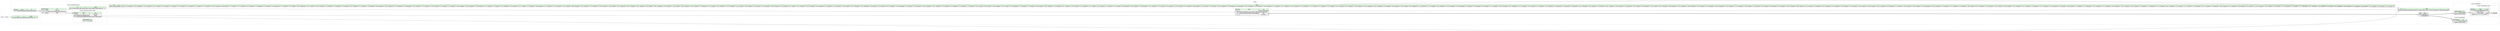 digraph {
	rankdir=LR;
	node [shape=plaintext];
	subgraph cluster__dcmp_2 {
		label="Dcmp2";
		graph[style=dotted];

		dcmp_2__seq [label=<<TABLE BORDER="0" CELLBORDER="1" CELLSPACING="0">
			<TR><TD BGCOLOR="#E0FFE0">pos</TD><TD BGCOLOR="#E0FFE0">size</TD><TD BGCOLOR="#E0FFE0">type</TD><TD BGCOLOR="#E0FFE0">id</TD></TR>
			<TR><TD PORT="custom_lookup_table_pos">0</TD><TD PORT="custom_lookup_table_size">2</TD><TD></TD><TD PORT="custom_lookup_table_type">custom_lookup_table</TD></TR>
			<TR><TD COLSPAN="4" PORT="custom_lookup_table__repeat">repeat header_parameters.num_custom_lookup_table_entries times</TD></TR>
			<TR><TD PORT="data_pos">...</TD><TD PORT="data_size">...</TD><TD>switch (header_parameters.flags.tagged)</TD><TD PORT="data_type">data</TD></TR>
			<TR><TD PORT="last_byte_pos">...</TD><TD PORT="last_byte_size">1</TD><TD></TD><TD PORT="last_byte_type">last_byte</TD></TR>
		</TABLE>>];
		dcmp_2__inst__header_parameters [label=<<TABLE BORDER="0" CELLBORDER="1" CELLSPACING="0">
			<TR><TD BGCOLOR="#E0FFE0">pos</TD><TD BGCOLOR="#E0FFE0">size</TD><TD BGCOLOR="#E0FFE0">type</TD><TD BGCOLOR="#E0FFE0">id</TD></TR>
			<TR><TD PORT="header_parameters_pos">0</TD><TD PORT="header_parameters_size">4</TD><TD>HeaderParameters</TD><TD PORT="header_parameters_type">header_parameters</TD></TR>
		</TABLE>>];
		dcmp_2__inst__is_len_decompressed_odd [label=<<TABLE BORDER="0" CELLBORDER="1" CELLSPACING="0">
			<TR><TD BGCOLOR="#E0FFE0">id</TD><TD BGCOLOR="#E0FFE0">value</TD></TR>
			<TR><TD>is_len_decompressed_odd</TD><TD>(len_decompressed % 2) != 0</TD></TR>
		</TABLE>>];
		dcmp_2__inst__default_lookup_table [label=<<TABLE BORDER="0" CELLBORDER="1" CELLSPACING="0">
			<TR><TD BGCOLOR="#E0FFE0">id</TD><TD BGCOLOR="#E0FFE0">value</TD></TR>
			<TR><TD>default_lookup_table</TD><TD>[[0, 0].pack('C*'), [0, 8].pack('C*'), [78, 186].pack('C*'), [32, 110].pack('C*'), [78, 117].pack('C*'), [0, 12].pack('C*'), [0, 4].pack('C*'), [112, 0].pack('C*'), [0, 16].pack('C*'), [0, 2].pack('C*'), [72, 110].pack('C*'), [255, 252].pack('C*'), [96, 0].pack('C*'), [0, 1].pack('C*'), [72, 231].pack('C*'), [47, 46].pack('C*'), [78, 86].pack('C*'), [0, 6].pack('C*'), [78, 94].pack('C*'), [47, 0].pack('C*'), [97, 0].pack('C*'), [255, 248].pack('C*'), [47, 11].pack('C*'), [255, 255].pack('C*'), [0, 20].pack('C*'), [0, 10].pack('C*'), [0, 24].pack('C*'), [32, 95].pack('C*'), [0, 14].pack('C*'), [32, 80].pack('C*'), [63, 60].pack('C*'), [255, 244].pack('C*'), [76, 238].pack('C*'), [48, 46].pack('C*'), [103, 0].pack('C*'), [76, 223].pack('C*'), [38, 110].pack('C*'), [0, 18].pack('C*'), [0, 28].pack('C*'), [66, 103].pack('C*'), [255, 240].pack('C*'), [48, 60].pack('C*'), [47, 12].pack('C*'), [0, 3].pack('C*'), [78, 208].pack('C*'), [0, 32].pack('C*'), [112, 1].pack('C*'), [0, 22].pack('C*'), [45, 64].pack('C*'), [72, 192].pack('C*'), [32, 120].pack('C*'), [114, 0].pack('C*'), [88, 143].pack('C*'), [102, 0].pack('C*'), [79, 239].pack('C*'), [66, 167].pack('C*'), [103, 6].pack('C*'), [255, 250].pack('C*'), [85, 143].pack('C*'), [40, 110].pack('C*'), [63, 0].pack('C*'), [255, 254].pack('C*'), [47, 60].pack('C*'), [103, 4].pack('C*'), [89, 143].pack('C*'), [32, 107].pack('C*'), [0, 36].pack('C*'), [32, 31].pack('C*'), [65, 250].pack('C*'), [129, 225].pack('C*'), [102, 4].pack('C*'), [103, 8].pack('C*'), [0, 26].pack('C*'), [78, 185].pack('C*'), [80, 143].pack('C*'), [32, 46].pack('C*'), [0, 7].pack('C*'), [78, 176].pack('C*'), [255, 242].pack('C*'), [61, 64].pack('C*'), [0, 30].pack('C*'), [32, 104].pack('C*'), [102, 6].pack('C*'), [255, 246].pack('C*'), [78, 249].pack('C*'), [8, 0].pack('C*'), [12, 64].pack('C*'), [61, 124].pack('C*'), [255, 236].pack('C*'), [0, 5].pack('C*'), [32, 60].pack('C*'), [255, 232].pack('C*'), [222, 252].pack('C*'), [74, 46].pack('C*'), [0, 48].pack('C*'), [0, 40].pack('C*'), [47, 8].pack('C*'), [32, 11].pack('C*'), [96, 2].pack('C*'), [66, 110].pack('C*'), [45, 72].pack('C*'), [32, 83].pack('C*'), [32, 64].pack('C*'), [24, 0].pack('C*'), [96, 4].pack('C*'), [65, 238].pack('C*'), [47, 40].pack('C*'), [47, 1].pack('C*'), [103, 10].pack('C*'), [72, 64].pack('C*'), [32, 7].pack('C*'), [102, 8].pack('C*'), [1, 24].pack('C*'), [47, 7].pack('C*'), [48, 40].pack('C*'), [63, 46].pack('C*'), [48, 43].pack('C*'), [34, 110].pack('C*'), [47, 43].pack('C*'), [0, 44].pack('C*'), [103, 12].pack('C*'), [34, 95].pack('C*'), [96, 6].pack('C*'), [0, 255].pack('C*'), [48, 7].pack('C*'), [255, 238].pack('C*'), [83, 64].pack('C*'), [0, 64].pack('C*'), [255, 228].pack('C*'), [74, 64].pack('C*'), [102, 10].pack('C*'), [0, 15].pack('C*'), [78, 173].pack('C*'), [112, 255].pack('C*'), [34, 216].pack('C*'), [72, 107].pack('C*'), [0, 34].pack('C*'), [32, 75].pack('C*'), [103, 14].pack('C*'), [74, 174].pack('C*'), [78, 144].pack('C*'), [255, 224].pack('C*'), [255, 192].pack('C*'), [0, 42].pack('C*'), [39, 64].pack('C*'), [103, 2].pack('C*'), [81, 200].pack('C*'), [2, 182].pack('C*'), [72, 122].pack('C*'), [34, 120].pack('C*'), [176, 110].pack('C*'), [255, 230].pack('C*'), [0, 9].pack('C*'), [50, 46].pack('C*'), [62, 0].pack('C*'), [72, 65].pack('C*'), [255, 234].pack('C*'), [67, 238].pack('C*'), [78, 113].pack('C*'), [116, 0].pack('C*'), [47, 44].pack('C*'), [32, 108].pack('C*'), [0, 60].pack('C*'), [0, 38].pack('C*'), [0, 80].pack('C*'), [24, 128].pack('C*'), [48, 31].pack('C*'), [34, 0].pack('C*'), [102, 12].pack('C*'), [255, 218].pack('C*'), [0, 56].pack('C*'), [102, 2].pack('C*'), [48, 44].pack('C*'), [32, 12].pack('C*'), [45, 110].pack('C*'), [66, 64].pack('C*'), [255, 226].pack('C*'), [169, 240].pack('C*'), [255, 0].pack('C*'), [55, 124].pack('C*'), [229, 128].pack('C*'), [255, 220].pack('C*'), [72, 104].pack('C*'), [89, 79].pack('C*'), [0, 52].pack('C*'), [62, 31].pack('C*'), [96, 8].pack('C*'), [47, 6].pack('C*'), [255, 222].pack('C*'), [96, 10].pack('C*'), [112, 2].pack('C*'), [0, 50].pack('C*'), [255, 204].pack('C*'), [0, 128].pack('C*'), [34, 81].pack('C*'), [16, 31].pack('C*'), [49, 124].pack('C*'), [160, 41].pack('C*'), [255, 216].pack('C*'), [82, 64].pack('C*'), [1, 0].pack('C*'), [103, 16].pack('C*'), [160, 35].pack('C*'), [255, 206].pack('C*'), [255, 212].pack('C*'), [32, 6].pack('C*'), [72, 120].pack('C*'), [0, 46].pack('C*'), [80, 79].pack('C*'), [67, 250].pack('C*'), [103, 18].pack('C*'), [118, 0].pack('C*'), [65, 232].pack('C*'), [74, 110].pack('C*'), [32, 217].pack('C*'), [0, 90].pack('C*'), [127, 255].pack('C*'), [81, 202].pack('C*'), [0, 92].pack('C*'), [46, 0].pack('C*'), [2, 64].pack('C*'), [72, 199].pack('C*'), [103, 20].pack('C*'), [12, 128].pack('C*'), [46, 159].pack('C*'), [255, 214].pack('C*'), [128, 0].pack('C*'), [16, 0].pack('C*'), [72, 66].pack('C*'), [74, 107].pack('C*'), [255, 210].pack('C*'), [0, 72].pack('C*'), [74, 71].pack('C*'), [78, 209].pack('C*'), [32, 111].pack('C*'), [0, 65].pack('C*'), [96, 12].pack('C*'), [42, 120].pack('C*'), [66, 46].pack('C*'), [50, 0].pack('C*'), [101, 116].pack('C*'), [103, 22].pack('C*'), [0, 68].pack('C*'), [72, 109].pack('C*'), [32, 8].pack('C*'), [72, 108].pack('C*'), [11, 124].pack('C*'), [38, 64].pack('C*'), [4, 0].pack('C*'), [0, 104].pack('C*'), [32, 109].pack('C*'), [0, 13].pack('C*'), [42, 64].pack('C*'), [0, 11].pack('C*'), [0, 62].pack('C*'), [2, 32].pack('C*')]</TD></TR>
		</TABLE>>];
		dcmp_2__inst__lookup_table [label=<<TABLE BORDER="0" CELLBORDER="1" CELLSPACING="0">
			<TR><TD BGCOLOR="#E0FFE0">id</TD><TD BGCOLOR="#E0FFE0">value</TD></TR>
			<TR><TD>lookup_table</TD><TD>(header_parameters.flags.has_custom_lookup_table ? custom_lookup_table : default_lookup_table)</TD></TR>
		</TABLE>>];
dcmp_2__seq_data_switch [label=<<TABLE BORDER="0" CELLBORDER="1" CELLSPACING="0">
	<TR><TD BGCOLOR="#F0F2E4">case</TD><TD BGCOLOR="#F0F2E4">type</TD></TR>
	<TR><TD>true</TD><TD PORT="case0">TaggedData</TD></TR>
	<TR><TD>_</TD><TD PORT="case1">UntaggedData</TD></TR>
</TABLE>>];
		subgraph cluster__header_parameters {
			label="Dcmp2::HeaderParameters";
			graph[style=dotted];

			header_parameters__seq [label=<<TABLE BORDER="0" CELLBORDER="1" CELLSPACING="0">
				<TR><TD BGCOLOR="#E0FFE0">pos</TD><TD BGCOLOR="#E0FFE0">size</TD><TD BGCOLOR="#E0FFE0">type</TD><TD BGCOLOR="#E0FFE0">id</TD></TR>
				<TR><TD PORT="unknown_pos">0</TD><TD PORT="unknown_size">2</TD><TD>u2be</TD><TD PORT="unknown_type">unknown</TD></TR>
				<TR><TD PORT="num_custom_lookup_table_entries_m1_pos">2</TD><TD PORT="num_custom_lookup_table_entries_m1_size">1</TD><TD>u1</TD><TD PORT="num_custom_lookup_table_entries_m1_type">num_custom_lookup_table_entries_m1</TD></TR>
				<TR><TD PORT="flags_pos">3</TD><TD PORT="flags_size">1</TD><TD>Flags</TD><TD PORT="flags_type">flags</TD></TR>
			</TABLE>>];
			header_parameters__inst__num_custom_lookup_table_entries [label=<<TABLE BORDER="0" CELLBORDER="1" CELLSPACING="0">
				<TR><TD BGCOLOR="#E0FFE0">id</TD><TD BGCOLOR="#E0FFE0">value</TD></TR>
				<TR><TD>num_custom_lookup_table_entries</TD><TD>(num_custom_lookup_table_entries_m1 + 1)</TD></TR>
			</TABLE>>];
			subgraph cluster__flags {
				label="Dcmp2::HeaderParameters::Flags";
				graph[style=dotted];

				flags__seq [label=<<TABLE BORDER="0" CELLBORDER="1" CELLSPACING="0">
					<TR><TD BGCOLOR="#E0FFE0">pos</TD><TD BGCOLOR="#E0FFE0">size</TD><TD BGCOLOR="#E0FFE0">type</TD><TD BGCOLOR="#E0FFE0">id</TD></TR>
					<TR><TD PORT="reserved_pos">0</TD><TD PORT="reserved_size">6b</TD><TD>b6</TD><TD PORT="reserved_type">reserved</TD></TR>
					<TR><TD PORT="tagged_pos">0:6</TD><TD PORT="tagged_size">1b</TD><TD>BitsType1(BigBitEndian)</TD><TD PORT="tagged_type">tagged</TD></TR>
					<TR><TD PORT="has_custom_lookup_table_pos">0:7</TD><TD PORT="has_custom_lookup_table_size">1b</TD><TD>BitsType1(BigBitEndian)</TD><TD PORT="has_custom_lookup_table_type">has_custom_lookup_table</TD></TR>
				</TABLE>>];
				flags__inst__as_int [label=<<TABLE BORDER="0" CELLBORDER="1" CELLSPACING="0">
					<TR><TD BGCOLOR="#E0FFE0">pos</TD><TD BGCOLOR="#E0FFE0">size</TD><TD BGCOLOR="#E0FFE0">type</TD><TD BGCOLOR="#E0FFE0">id</TD></TR>
					<TR><TD PORT="as_int_pos">0</TD><TD PORT="as_int_size">1</TD><TD>u1</TD><TD PORT="as_int_type">as_int</TD></TR>
				</TABLE>>];
			}
		}
		subgraph cluster__untagged_data {
			label="Dcmp2::UntaggedData";
			graph[style=dotted];

			untagged_data__seq [label=<<TABLE BORDER="0" CELLBORDER="1" CELLSPACING="0">
				<TR><TD BGCOLOR="#E0FFE0">pos</TD><TD BGCOLOR="#E0FFE0">size</TD><TD BGCOLOR="#E0FFE0">type</TD><TD BGCOLOR="#E0FFE0">id</TD></TR>
				<TR><TD PORT="table_references_pos">0</TD><TD PORT="table_references_size">1</TD><TD>u1</TD><TD PORT="table_references_type">table_references</TD></TR>
				<TR><TD COLSPAN="4" PORT="table_references__repeat">repeat to end of stream</TD></TR>
			</TABLE>>];
		}
		subgraph cluster__tagged_data {
			label="Dcmp2::TaggedData";
			graph[style=dotted];

			tagged_data__seq [label=<<TABLE BORDER="0" CELLBORDER="1" CELLSPACING="0">
				<TR><TD BGCOLOR="#E0FFE0">pos</TD><TD BGCOLOR="#E0FFE0">size</TD><TD BGCOLOR="#E0FFE0">type</TD><TD BGCOLOR="#E0FFE0">id</TD></TR>
				<TR><TD PORT="chunks_pos">0</TD><TD PORT="chunks_size">...</TD><TD>Chunk</TD><TD PORT="chunks_type">chunks</TD></TR>
				<TR><TD COLSPAN="4" PORT="chunks__repeat">repeat to end of stream</TD></TR>
			</TABLE>>];
			subgraph cluster__chunk {
				label="Dcmp2::TaggedData::Chunk";
				graph[style=dotted];

				chunk__seq [label=<<TABLE BORDER="0" CELLBORDER="1" CELLSPACING="0">
					<TR><TD BGCOLOR="#E0FFE0">pos</TD><TD BGCOLOR="#E0FFE0">size</TD><TD BGCOLOR="#E0FFE0">type</TD><TD BGCOLOR="#E0FFE0">id</TD></TR>
					<TR><TD PORT="tag_pos">0</TD><TD PORT="tag_size">1b</TD><TD>BitsType1(BigBitEndian)</TD><TD PORT="tag_type">tag</TD></TR>
					<TR><TD COLSPAN="4" PORT="tag__repeat">repeat 8 times</TD></TR>
					<TR><TD PORT="units_pos">1</TD><TD PORT="units_size">...</TD><TD>switch (tag[i])</TD><TD PORT="units_type">units</TD></TR>
					<TR><TD COLSPAN="4" PORT="units__repeat">repeat until  ((i &gt;= 7) || (_io.eof?)) </TD></TR>
				</TABLE>>];
chunk__seq_units_switch [label=<<TABLE BORDER="0" CELLBORDER="1" CELLSPACING="0">
	<TR><TD BGCOLOR="#F0F2E4">case</TD><TD BGCOLOR="#F0F2E4">type</TD></TR>
</TABLE>>];
			}
		}
	}
	header_parameters__inst__num_custom_lookup_table_entries:num_custom_lookup_table_entries_type -> dcmp_2__seq:custom_lookup_table__repeat [color="#404040"];
	dcmp_2__seq:data_type -> dcmp_2__seq_data_switch [style=bold];
	dcmp_2__seq_data_switch:case0 -> tagged_data__seq [style=bold];
	dcmp_2__seq_data_switch:case1 -> untagged_data__seq [style=bold];
	flags__seq:tagged_type -> dcmp_2__seq:data_type [color="#404040"];
	dcmp_2__inst__header_parameters:header_parameters_type -> header_parameters__seq [style=bold];
	dcmp_2__params:len_decompressed_type -> dcmp_2__inst__is_len_decompressed_odd [color="#404040"];
	flags__seq:has_custom_lookup_table_type -> dcmp_2__inst__lookup_table [color="#404040"];
	dcmp_2__seq:custom_lookup_table_type -> dcmp_2__inst__lookup_table [color="#404040"];
	dcmp_2__inst__default_lookup_table:default_lookup_table_type -> dcmp_2__inst__lookup_table [color="#404040"];
	header_parameters__seq:flags_type -> flags__seq [style=bold];
	header_parameters__seq:num_custom_lookup_table_entries_m1_type -> header_parameters__inst__num_custom_lookup_table_entries [color="#404040"];
	tagged_data__seq:chunks_type -> chunk__seq [style=bold];
	chunk__seq:units_type -> chunk__seq_units_switch [style=bold];
	chunk__seq:tag_type -> chunk__seq:units_type [color="#404040"];
}
